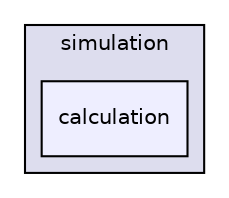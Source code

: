 digraph "RAPSim/src/sgs/controller/simulation/calculation" {
  compound=true
  node [ fontsize="10", fontname="Helvetica"];
  edge [ labelfontsize="10", labelfontname="Helvetica"];
  subgraph clusterdir_11c07a346c0bc8bfbfc57bbc0fe68289 {
    graph [ bgcolor="#ddddee", pencolor="black", label="simulation" fontname="Helvetica", fontsize="10", URL="dir_11c07a346c0bc8bfbfc57bbc0fe68289.html"]
  dir_d8e0ecfa4b71fb9593f1fbdc9c261415 [shape=box, label="calculation", style="filled", fillcolor="#eeeeff", pencolor="black", URL="dir_d8e0ecfa4b71fb9593f1fbdc9c261415.html"];
  }
}
